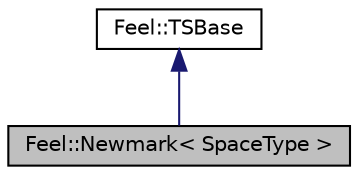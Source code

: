 digraph "Feel::Newmark&lt; SpaceType &gt;"
{
 // LATEX_PDF_SIZE
  edge [fontname="Helvetica",fontsize="10",labelfontname="Helvetica",labelfontsize="10"];
  node [fontname="Helvetica",fontsize="10",shape=record];
  Node1 [label="Feel::Newmark\< SpaceType \>",height=0.2,width=0.4,color="black", fillcolor="grey75", style="filled", fontcolor="black",tooltip="Newmark discretization."];
  Node2 -> Node1 [dir="back",color="midnightblue",fontsize="10",style="solid",fontname="Helvetica"];
  Node2 [label="Feel::TSBase",height=0.2,width=0.4,color="black", fillcolor="white", style="filled",URL="$classFeel_1_1TSBase.html",tooltip="base class for time sets"];
}
